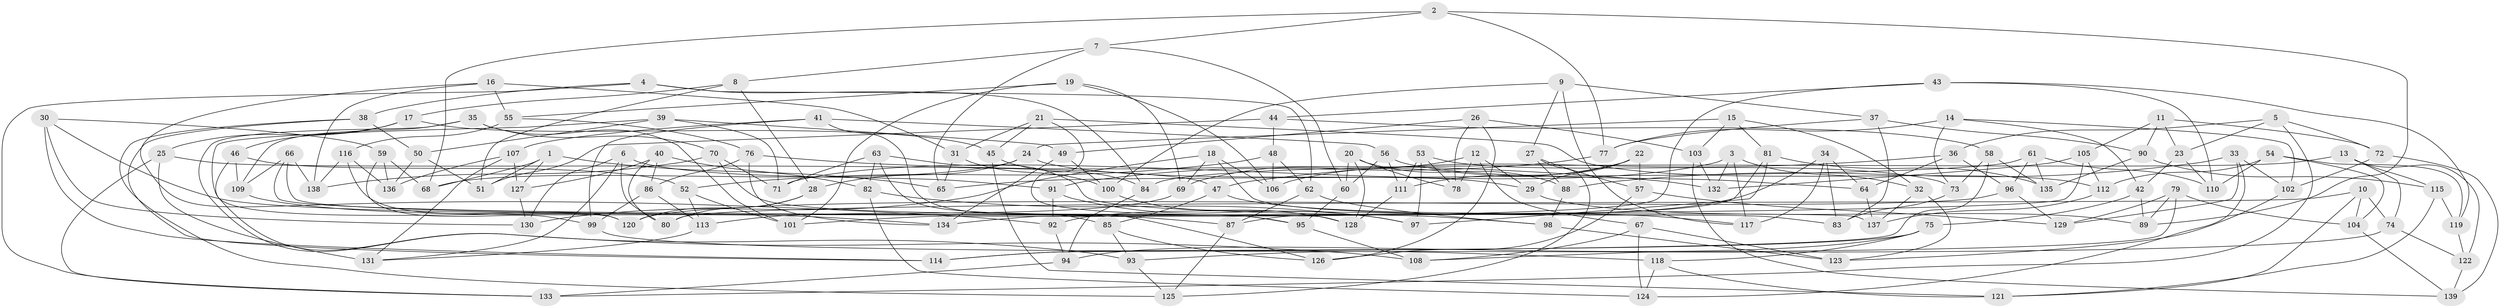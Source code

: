 // coarse degree distribution, {3: 0.043478260869565216, 4: 0.6376811594202898, 5: 0.11594202898550725, 6: 0.043478260869565216, 7: 0.043478260869565216, 13: 0.014492753623188406, 11: 0.028985507246376812, 8: 0.043478260869565216, 9: 0.014492753623188406, 14: 0.014492753623188406}
// Generated by graph-tools (version 1.1) at 2025/01/03/04/25 22:01:40]
// undirected, 139 vertices, 278 edges
graph export_dot {
graph [start="1"]
  node [color=gray90,style=filled];
  1;
  2;
  3;
  4;
  5;
  6;
  7;
  8;
  9;
  10;
  11;
  12;
  13;
  14;
  15;
  16;
  17;
  18;
  19;
  20;
  21;
  22;
  23;
  24;
  25;
  26;
  27;
  28;
  29;
  30;
  31;
  32;
  33;
  34;
  35;
  36;
  37;
  38;
  39;
  40;
  41;
  42;
  43;
  44;
  45;
  46;
  47;
  48;
  49;
  50;
  51;
  52;
  53;
  54;
  55;
  56;
  57;
  58;
  59;
  60;
  61;
  62;
  63;
  64;
  65;
  66;
  67;
  68;
  69;
  70;
  71;
  72;
  73;
  74;
  75;
  76;
  77;
  78;
  79;
  80;
  81;
  82;
  83;
  84;
  85;
  86;
  87;
  88;
  89;
  90;
  91;
  92;
  93;
  94;
  95;
  96;
  97;
  98;
  99;
  100;
  101;
  102;
  103;
  104;
  105;
  106;
  107;
  108;
  109;
  110;
  111;
  112;
  113;
  114;
  115;
  116;
  117;
  118;
  119;
  120;
  121;
  122;
  123;
  124;
  125;
  126;
  127;
  128;
  129;
  130;
  131;
  132;
  133;
  134;
  135;
  136;
  137;
  138;
  139;
  1 -- 127;
  1 -- 51;
  1 -- 68;
  1 -- 65;
  2 -- 77;
  2 -- 68;
  2 -- 7;
  2 -- 89;
  3 -- 32;
  3 -- 71;
  3 -- 117;
  3 -- 132;
  4 -- 133;
  4 -- 84;
  4 -- 62;
  4 -- 38;
  5 -- 23;
  5 -- 36;
  5 -- 72;
  5 -- 133;
  6 -- 131;
  6 -- 130;
  6 -- 91;
  6 -- 80;
  7 -- 8;
  7 -- 65;
  7 -- 60;
  8 -- 28;
  8 -- 17;
  8 -- 51;
  9 -- 37;
  9 -- 117;
  9 -- 100;
  9 -- 27;
  10 -- 104;
  10 -- 80;
  10 -- 121;
  10 -- 74;
  11 -- 23;
  11 -- 90;
  11 -- 72;
  11 -- 105;
  12 -- 69;
  12 -- 29;
  12 -- 67;
  12 -- 78;
  13 -- 84;
  13 -- 122;
  13 -- 115;
  13 -- 74;
  14 -- 102;
  14 -- 73;
  14 -- 42;
  14 -- 77;
  15 -- 103;
  15 -- 81;
  15 -- 24;
  15 -- 32;
  16 -- 31;
  16 -- 138;
  16 -- 55;
  16 -- 92;
  17 -- 25;
  17 -- 45;
  17 -- 46;
  18 -- 69;
  18 -- 83;
  18 -- 106;
  18 -- 130;
  19 -- 55;
  19 -- 101;
  19 -- 69;
  19 -- 106;
  20 -- 60;
  20 -- 78;
  20 -- 128;
  20 -- 88;
  21 -- 95;
  21 -- 31;
  21 -- 112;
  21 -- 45;
  22 -- 111;
  22 -- 57;
  22 -- 106;
  22 -- 29;
  23 -- 110;
  23 -- 42;
  24 -- 68;
  24 -- 28;
  24 -- 29;
  25 -- 131;
  25 -- 133;
  25 -- 47;
  26 -- 126;
  26 -- 103;
  26 -- 49;
  26 -- 78;
  27 -- 57;
  27 -- 88;
  27 -- 125;
  28 -- 80;
  28 -- 120;
  29 -- 89;
  30 -- 114;
  30 -- 130;
  30 -- 87;
  30 -- 59;
  31 -- 65;
  31 -- 100;
  32 -- 137;
  32 -- 123;
  33 -- 102;
  33 -- 124;
  33 -- 129;
  33 -- 88;
  34 -- 83;
  34 -- 92;
  34 -- 117;
  34 -- 64;
  35 -- 101;
  35 -- 108;
  35 -- 109;
  35 -- 70;
  36 -- 96;
  36 -- 64;
  36 -- 47;
  37 -- 83;
  37 -- 77;
  37 -- 90;
  38 -- 125;
  38 -- 50;
  38 -- 114;
  39 -- 49;
  39 -- 71;
  39 -- 120;
  39 -- 50;
  40 -- 127;
  40 -- 80;
  40 -- 86;
  40 -- 82;
  41 -- 126;
  41 -- 56;
  41 -- 107;
  41 -- 99;
  42 -- 89;
  42 -- 75;
  43 -- 110;
  43 -- 44;
  43 -- 119;
  43 -- 101;
  44 -- 48;
  44 -- 51;
  44 -- 58;
  45 -- 84;
  45 -- 121;
  46 -- 52;
  46 -- 109;
  46 -- 93;
  47 -- 85;
  47 -- 117;
  48 -- 52;
  48 -- 62;
  48 -- 106;
  49 -- 134;
  49 -- 100;
  50 -- 51;
  50 -- 136;
  52 -- 113;
  52 -- 101;
  53 -- 111;
  53 -- 73;
  53 -- 97;
  53 -- 78;
  54 -- 104;
  54 -- 112;
  54 -- 119;
  54 -- 110;
  55 -- 116;
  55 -- 76;
  56 -- 64;
  56 -- 111;
  56 -- 60;
  57 -- 129;
  57 -- 126;
  58 -- 114;
  58 -- 73;
  58 -- 135;
  59 -- 68;
  59 -- 136;
  59 -- 99;
  60 -- 95;
  61 -- 65;
  61 -- 110;
  61 -- 96;
  61 -- 135;
  62 -- 87;
  62 -- 98;
  63 -- 71;
  63 -- 98;
  63 -- 82;
  63 -- 85;
  64 -- 137;
  66 -- 138;
  66 -- 128;
  66 -- 137;
  66 -- 109;
  67 -- 108;
  67 -- 123;
  67 -- 124;
  69 -- 113;
  70 -- 138;
  70 -- 95;
  70 -- 71;
  72 -- 102;
  72 -- 139;
  73 -- 83;
  74 -- 93;
  74 -- 122;
  75 -- 94;
  75 -- 114;
  75 -- 118;
  76 -- 134;
  76 -- 86;
  76 -- 132;
  77 -- 91;
  79 -- 89;
  79 -- 108;
  79 -- 129;
  79 -- 104;
  81 -- 135;
  81 -- 87;
  81 -- 97;
  82 -- 97;
  82 -- 124;
  84 -- 94;
  85 -- 126;
  85 -- 93;
  86 -- 113;
  86 -- 99;
  87 -- 125;
  88 -- 98;
  90 -- 135;
  90 -- 115;
  91 -- 97;
  91 -- 92;
  92 -- 94;
  93 -- 125;
  94 -- 133;
  95 -- 108;
  96 -- 120;
  96 -- 129;
  98 -- 123;
  99 -- 118;
  100 -- 128;
  102 -- 123;
  103 -- 132;
  103 -- 139;
  104 -- 139;
  105 -- 132;
  105 -- 112;
  105 -- 134;
  107 -- 127;
  107 -- 136;
  107 -- 131;
  109 -- 134;
  111 -- 128;
  112 -- 137;
  113 -- 131;
  115 -- 121;
  115 -- 119;
  116 -- 120;
  116 -- 136;
  116 -- 138;
  118 -- 124;
  118 -- 121;
  119 -- 122;
  122 -- 139;
  127 -- 130;
}
